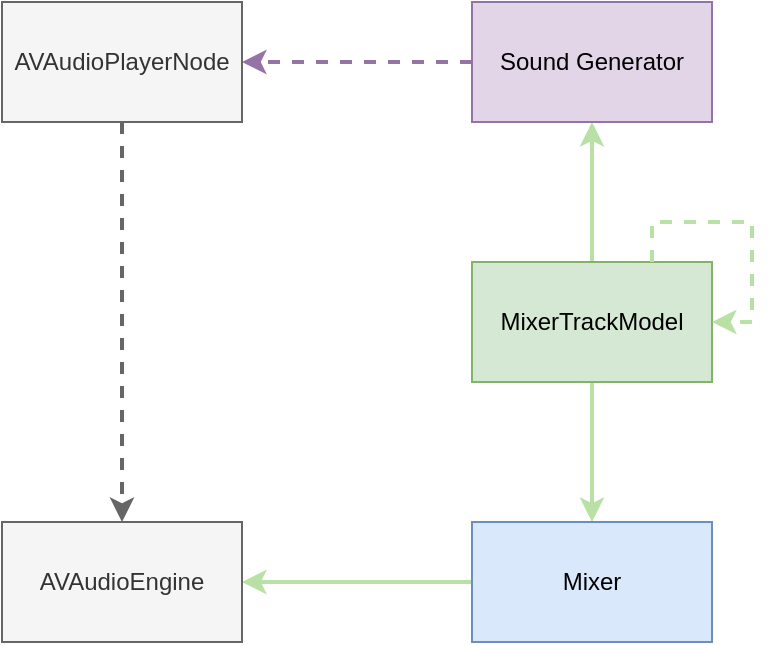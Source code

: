 <mxfile version="14.6.13" type="device" pages="3"><diagram id="NM9DUePd3vJrbiizaTK2" name="Dependency Diagram"><mxGraphModel dx="527" dy="425" grid="1" gridSize="10" guides="1" tooltips="1" connect="1" arrows="1" fold="1" page="1" pageScale="1" pageWidth="850" pageHeight="1100" math="0" shadow="0"><root><mxCell id="9nkRtmUUGU0j3CjNc88s-0"/><mxCell id="9nkRtmUUGU0j3CjNc88s-1" parent="9nkRtmUUGU0j3CjNc88s-0"/><mxCell id="9nkRtmUUGU0j3CjNc88s-6" style="edgeStyle=orthogonalEdgeStyle;rounded=0;orthogonalLoop=1;jettySize=auto;html=1;exitX=0.5;exitY=0;exitDx=0;exitDy=0;entryX=0.5;entryY=1;entryDx=0;entryDy=0;strokeColor=#B9E0A5;strokeWidth=2;" edge="1" parent="9nkRtmUUGU0j3CjNc88s-1" source="9nkRtmUUGU0j3CjNc88s-2" target="9nkRtmUUGU0j3CjNc88s-5"><mxGeometry relative="1" as="geometry"/></mxCell><mxCell id="9nkRtmUUGU0j3CjNc88s-8" style="edgeStyle=orthogonalEdgeStyle;rounded=0;orthogonalLoop=1;jettySize=auto;html=1;exitX=0.5;exitY=1;exitDx=0;exitDy=0;entryX=0.5;entryY=0;entryDx=0;entryDy=0;strokeColor=#B9E0A5;strokeWidth=2;" edge="1" parent="9nkRtmUUGU0j3CjNc88s-1" source="9nkRtmUUGU0j3CjNc88s-2" target="9nkRtmUUGU0j3CjNc88s-7"><mxGeometry relative="1" as="geometry"/></mxCell><mxCell id="9nkRtmUUGU0j3CjNc88s-2" value="MixerTrackModel" style="rounded=0;whiteSpace=wrap;html=1;fillColor=#d5e8d4;strokeColor=#82b366;" vertex="1" parent="9nkRtmUUGU0j3CjNc88s-1"><mxGeometry x="365" y="380" width="120" height="60" as="geometry"/></mxCell><mxCell id="9nkRtmUUGU0j3CjNc88s-4" style="edgeStyle=orthogonalEdgeStyle;rounded=0;orthogonalLoop=1;jettySize=auto;html=1;exitX=0.75;exitY=0;exitDx=0;exitDy=0;entryX=1;entryY=0.5;entryDx=0;entryDy=0;dashed=1;strokeWidth=2;strokeColor=#B9E0A5;" edge="1" parent="9nkRtmUUGU0j3CjNc88s-1" source="9nkRtmUUGU0j3CjNc88s-2" target="9nkRtmUUGU0j3CjNc88s-2"><mxGeometry relative="1" as="geometry"/></mxCell><mxCell id="9nkRtmUUGU0j3CjNc88s-16" style="edgeStyle=orthogonalEdgeStyle;rounded=0;orthogonalLoop=1;jettySize=auto;html=1;entryX=1;entryY=0.5;entryDx=0;entryDy=0;dashed=1;strokeColor=#9673a6;strokeWidth=2;fillColor=#e1d5e7;" edge="1" parent="9nkRtmUUGU0j3CjNc88s-1" source="9nkRtmUUGU0j3CjNc88s-5" target="9nkRtmUUGU0j3CjNc88s-9"><mxGeometry relative="1" as="geometry"/></mxCell><mxCell id="9nkRtmUUGU0j3CjNc88s-5" value="Sound Generator" style="rounded=0;whiteSpace=wrap;html=1;fillColor=#e1d5e7;strokeColor=#9673a6;" vertex="1" parent="9nkRtmUUGU0j3CjNc88s-1"><mxGeometry x="365" y="250" width="120" height="60" as="geometry"/></mxCell><mxCell id="9nkRtmUUGU0j3CjNc88s-12" style="edgeStyle=orthogonalEdgeStyle;rounded=0;orthogonalLoop=1;jettySize=auto;html=1;entryX=1;entryY=0.5;entryDx=0;entryDy=0;strokeColor=#B9E0A5;strokeWidth=2;" edge="1" parent="9nkRtmUUGU0j3CjNc88s-1" source="9nkRtmUUGU0j3CjNc88s-7" target="9nkRtmUUGU0j3CjNc88s-11"><mxGeometry relative="1" as="geometry"/></mxCell><mxCell id="9nkRtmUUGU0j3CjNc88s-7" value="Mixer" style="rounded=0;whiteSpace=wrap;html=1;fillColor=#dae8fc;strokeColor=#6c8ebf;" vertex="1" parent="9nkRtmUUGU0j3CjNc88s-1"><mxGeometry x="365" y="510" width="120" height="60" as="geometry"/></mxCell><mxCell id="9nkRtmUUGU0j3CjNc88s-13" style="edgeStyle=orthogonalEdgeStyle;rounded=0;orthogonalLoop=1;jettySize=auto;html=1;entryX=0.5;entryY=0;entryDx=0;entryDy=0;strokeColor=#666666;strokeWidth=2;fillColor=#f5f5f5;dashed=1;" edge="1" parent="9nkRtmUUGU0j3CjNc88s-1" source="9nkRtmUUGU0j3CjNc88s-9" target="9nkRtmUUGU0j3CjNc88s-11"><mxGeometry relative="1" as="geometry"/></mxCell><mxCell id="9nkRtmUUGU0j3CjNc88s-9" value="AVAudioPlayerNode" style="rounded=0;whiteSpace=wrap;html=1;fillColor=#f5f5f5;strokeColor=#666666;fontColor=#333333;" vertex="1" parent="9nkRtmUUGU0j3CjNc88s-1"><mxGeometry x="130" y="250" width="120" height="60" as="geometry"/></mxCell><mxCell id="9nkRtmUUGU0j3CjNc88s-11" value="AVAudioEngine" style="rounded=0;whiteSpace=wrap;html=1;fillColor=#f5f5f5;strokeColor=#666666;fontColor=#333333;" vertex="1" parent="9nkRtmUUGU0j3CjNc88s-1"><mxGeometry x="130" y="510" width="120" height="60" as="geometry"/></mxCell></root></mxGraphModel></diagram><diagram id="I7HrJflt1zLifJ-swXJs" name="iOS Design"><mxGraphModel dx="1106" dy="892" grid="1" gridSize="10" guides="1" tooltips="1" connect="1" arrows="1" fold="1" page="1" pageScale="1" pageWidth="850" pageHeight="1100" math="0" shadow="0"><root><mxCell id="0"/><mxCell id="1" parent="0"/><mxCell id="Rv06btX_p7O0gAJ-p6WV-1" value="Mixer Track View Model" style="rounded=1;whiteSpace=wrap;html=1;" parent="1" vertex="1"><mxGeometry x="340" y="240" width="120" height="50" as="geometry"/></mxCell><mxCell id="Rv06btX_p7O0gAJ-p6WV-2" value="View Controller" style="rounded=1;whiteSpace=wrap;html=1;" parent="1" vertex="1"><mxGeometry x="340" y="470" width="120" height="60" as="geometry"/></mxCell><mxCell id="Rv06btX_p7O0gAJ-p6WV-3" value="Mixer Track View Controller" style="rounded=1;whiteSpace=wrap;html=1;" parent="1" vertex="1"><mxGeometry x="340" y="360" width="120" height="60" as="geometry"/></mxCell><mxCell id="Rv06btX_p7O0gAJ-p6WV-4" value="" style="endArrow=classic;html=1;exitX=0.5;exitY=0;exitDx=0;exitDy=0;entryX=0.5;entryY=1;entryDx=0;entryDy=0;" parent="1" source="Rv06btX_p7O0gAJ-p6WV-2" target="Rv06btX_p7O0gAJ-p6WV-3" edge="1"><mxGeometry width="50" height="50" relative="1" as="geometry"><mxPoint x="200" y="520" as="sourcePoint"/><mxPoint x="250" y="470" as="targetPoint"/><Array as="points"/></mxGeometry></mxCell><mxCell id="Rv06btX_p7O0gAJ-p6WV-5" value="" style="endArrow=classic;html=1;exitX=0.5;exitY=0;exitDx=0;exitDy=0;entryX=0.5;entryY=1;entryDx=0;entryDy=0;" parent="1" source="Rv06btX_p7O0gAJ-p6WV-3" target="Rv06btX_p7O0gAJ-p6WV-1" edge="1"><mxGeometry width="50" height="50" relative="1" as="geometry"><mxPoint x="380" y="360" as="sourcePoint"/><mxPoint x="410" y="300" as="targetPoint"/></mxGeometry></mxCell><mxCell id="Rv06btX_p7O0gAJ-p6WV-7" value="Sound Generator Model" style="rounded=1;whiteSpace=wrap;html=1;" parent="1" vertex="1"><mxGeometry x="600" y="235" width="120" height="60" as="geometry"/></mxCell><mxCell id="Rv06btX_p7O0gAJ-p6WV-13" value="Generates Sound for" style="text;html=1;align=center;verticalAlign=middle;resizable=0;points=[];autosize=1;strokeColor=none;" parent="1" vertex="1"><mxGeometry x="470" y="240" width="130" height="20" as="geometry"/></mxCell><mxCell id="Rv06btX_p7O0gAJ-p6WV-15" value="" style="endArrow=none;html=1;exitX=1;exitY=0.5;exitDx=0;exitDy=0;entryX=0;entryY=0.5;entryDx=0;entryDy=0;" parent="1" source="Rv06btX_p7O0gAJ-p6WV-1" target="Rv06btX_p7O0gAJ-p6WV-7" edge="1"><mxGeometry width="50" height="50" relative="1" as="geometry"><mxPoint x="540" y="380" as="sourcePoint"/><mxPoint x="590" y="330" as="targetPoint"/></mxGeometry></mxCell></root></mxGraphModel></diagram><diagram id="HUdHC_T4BbctBpRoOK1f" name="Object Model"><mxGraphModel dx="1106" dy="892" grid="1" gridSize="10" guides="1" tooltips="1" connect="1" arrows="1" fold="1" page="1" pageScale="1" pageWidth="850" pageHeight="1100" math="0" shadow="0"><root><mxCell id="9ZmQb84Y8ymAeQt_g2Nb-0"/><mxCell id="9ZmQb84Y8ymAeQt_g2Nb-1" parent="9ZmQb84Y8ymAeQt_g2Nb-0"/><mxCell id="9ZmQb84Y8ymAeQt_g2Nb-8" value="Sound Generator" style="rounded=0;whiteSpace=wrap;html=1;" parent="9ZmQb84Y8ymAeQt_g2Nb-1" vertex="1"><mxGeometry x="590" y="280" width="120" height="60" as="geometry"/></mxCell><mxCell id="9ZmQb84Y8ymAeQt_g2Nb-9" value="Plays sound From" style="endArrow=block;endFill=1;html=1;edgeStyle=orthogonalEdgeStyle;align=left;verticalAlign=top;entryX=0;entryY=0.5;entryDx=0;entryDy=0;exitX=1.005;exitY=0.147;exitDx=0;exitDy=0;exitPerimeter=0;" parent="9ZmQb84Y8ymAeQt_g2Nb-1" source="PMn8kikz741oCxZlRqFi-0" target="9ZmQb84Y8ymAeQt_g2Nb-8" edge="1"><mxGeometry x="-1" relative="1" as="geometry"><mxPoint x="540" y="250" as="sourcePoint"/><mxPoint x="650" y="360" as="targetPoint"/></mxGeometry></mxCell><mxCell id="9ZmQb84Y8ymAeQt_g2Nb-10" value="1" style="edgeLabel;resizable=0;html=1;align=left;verticalAlign=bottom;" parent="9ZmQb84Y8ymAeQt_g2Nb-9" connectable="0" vertex="1"><mxGeometry x="-1" relative="1" as="geometry"/></mxCell><mxCell id="9ZmQb84Y8ymAeQt_g2Nb-11" value="Mixer Output" style="rounded=0;whiteSpace=wrap;html=1;" parent="9ZmQb84Y8ymAeQt_g2Nb-1" vertex="1"><mxGeometry x="340" y="510" width="120" height="60" as="geometry"/></mxCell><mxCell id="9ZmQb84Y8ymAeQt_g2Nb-14" value="Contains" style="endArrow=block;endFill=1;html=1;edgeStyle=orthogonalEdgeStyle;align=left;verticalAlign=top;exitX=0.5;exitY=0;exitDx=0;exitDy=0;entryX=0.457;entryY=1;entryDx=0;entryDy=0;entryPerimeter=0;" parent="9ZmQb84Y8ymAeQt_g2Nb-1" source="9ZmQb84Y8ymAeQt_g2Nb-11" edge="1"><mxGeometry x="-0.294" relative="1" as="geometry"><mxPoint x="400" y="500" as="sourcePoint"/><mxPoint x="391.4" y="394" as="targetPoint"/><mxPoint as="offset"/></mxGeometry></mxCell><mxCell id="PMn8kikz741oCxZlRqFi-0" value="Mixer Track Model" style="swimlane;fontStyle=0;childLayout=stackLayout;horizontal=1;startSize=26;fillColor=none;horizontalStack=0;resizeParent=1;resizeParentMax=0;resizeLast=0;collapsible=1;marginBottom=0;rounded=1;" parent="9ZmQb84Y8ymAeQt_g2Nb-1" vertex="1"><mxGeometry x="300" y="310" width="200" height="110" as="geometry"><mxRectangle x="300" y="310" width="130" height="26" as="alternateBounds"/></mxGeometry></mxCell><mxCell id="PMn8kikz741oCxZlRqFi-1" value="- Name [String]&#10;- Pan [Float]&#10;- Volume [Float]&#10;- Mute [Bool]" style="text;strokeColor=none;fillColor=none;align=left;verticalAlign=top;spacingLeft=4;spacingRight=4;overflow=hidden;rotatable=0;points=[[0,0.5],[1,0.5]];portConstraint=eastwest;" parent="PMn8kikz741oCxZlRqFi-0" vertex="1"><mxGeometry y="26" width="200" height="84" as="geometry"/></mxCell></root></mxGraphModel></diagram></mxfile>